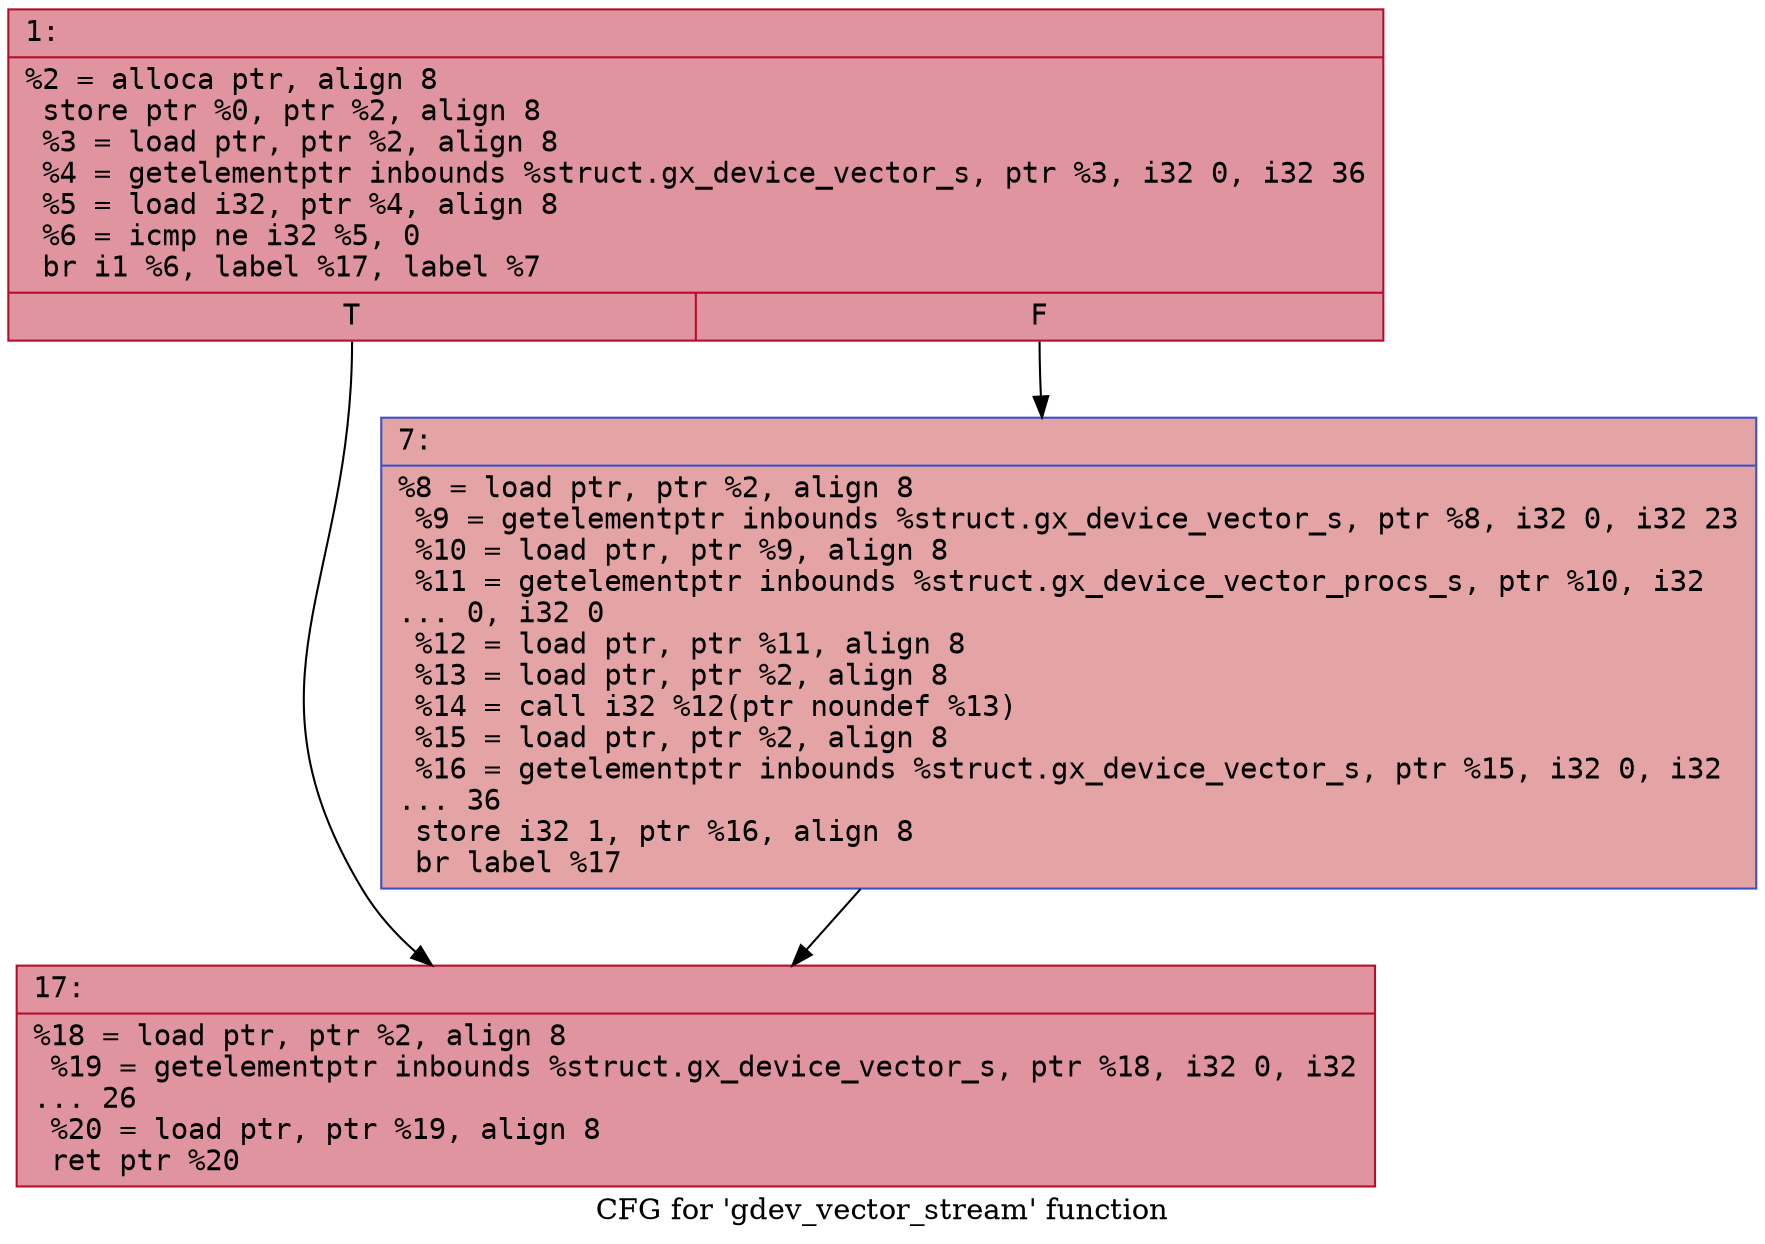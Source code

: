 digraph "CFG for 'gdev_vector_stream' function" {
	label="CFG for 'gdev_vector_stream' function";

	Node0x6000009d37f0 [shape=record,color="#b70d28ff", style=filled, fillcolor="#b70d2870" fontname="Courier",label="{1:\l|  %2 = alloca ptr, align 8\l  store ptr %0, ptr %2, align 8\l  %3 = load ptr, ptr %2, align 8\l  %4 = getelementptr inbounds %struct.gx_device_vector_s, ptr %3, i32 0, i32 36\l  %5 = load i32, ptr %4, align 8\l  %6 = icmp ne i32 %5, 0\l  br i1 %6, label %17, label %7\l|{<s0>T|<s1>F}}"];
	Node0x6000009d37f0:s0 -> Node0x6000009d3890[tooltip="1 -> 17\nProbability 62.50%" ];
	Node0x6000009d37f0:s1 -> Node0x6000009d3840[tooltip="1 -> 7\nProbability 37.50%" ];
	Node0x6000009d3840 [shape=record,color="#3d50c3ff", style=filled, fillcolor="#c32e3170" fontname="Courier",label="{7:\l|  %8 = load ptr, ptr %2, align 8\l  %9 = getelementptr inbounds %struct.gx_device_vector_s, ptr %8, i32 0, i32 23\l  %10 = load ptr, ptr %9, align 8\l  %11 = getelementptr inbounds %struct.gx_device_vector_procs_s, ptr %10, i32\l... 0, i32 0\l  %12 = load ptr, ptr %11, align 8\l  %13 = load ptr, ptr %2, align 8\l  %14 = call i32 %12(ptr noundef %13)\l  %15 = load ptr, ptr %2, align 8\l  %16 = getelementptr inbounds %struct.gx_device_vector_s, ptr %15, i32 0, i32\l... 36\l  store i32 1, ptr %16, align 8\l  br label %17\l}"];
	Node0x6000009d3840 -> Node0x6000009d3890[tooltip="7 -> 17\nProbability 100.00%" ];
	Node0x6000009d3890 [shape=record,color="#b70d28ff", style=filled, fillcolor="#b70d2870" fontname="Courier",label="{17:\l|  %18 = load ptr, ptr %2, align 8\l  %19 = getelementptr inbounds %struct.gx_device_vector_s, ptr %18, i32 0, i32\l... 26\l  %20 = load ptr, ptr %19, align 8\l  ret ptr %20\l}"];
}
